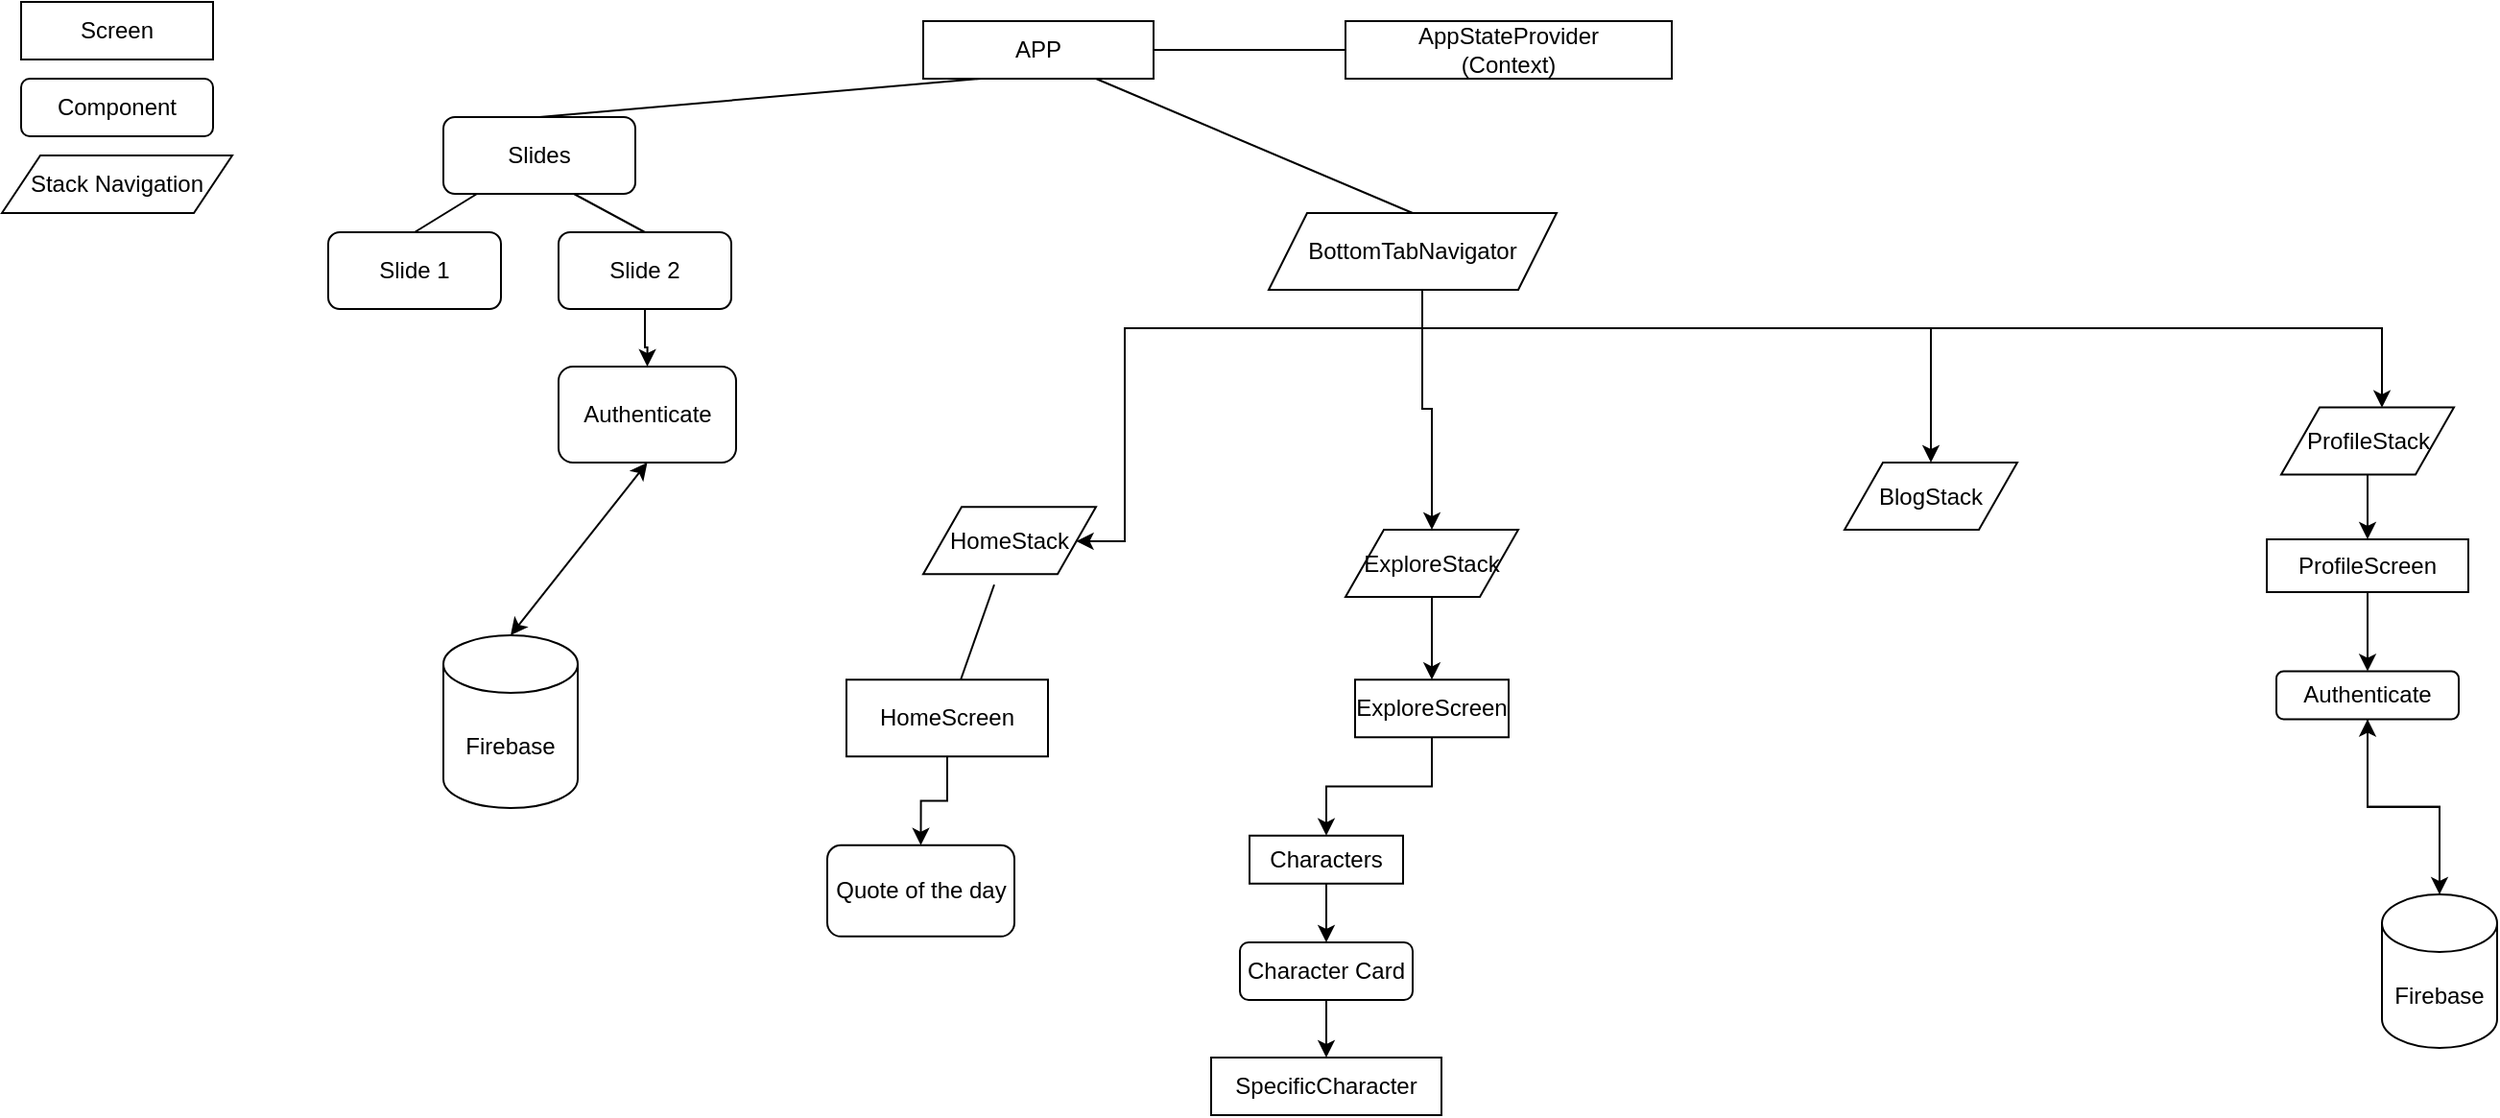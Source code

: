 <mxfile version="21.7.5" type="device">
  <diagram name="Σελίδα-1" id="Yej3UfYN7V0LBHma5by4">
    <mxGraphModel dx="1591" dy="860" grid="1" gridSize="10" guides="1" tooltips="1" connect="1" arrows="1" fold="1" page="1" pageScale="1" pageWidth="1100" pageHeight="850" math="0" shadow="0">
      <root>
        <mxCell id="0" />
        <mxCell id="1" parent="0" />
        <mxCell id="bnJA9mEv1rsPoNUp5mqw-1" value="APP" style="rounded=0;whiteSpace=wrap;html=1;" vertex="1" parent="1">
          <mxGeometry x="480" y="20" width="120" height="30" as="geometry" />
        </mxCell>
        <mxCell id="bnJA9mEv1rsPoNUp5mqw-2" value="Slides&lt;br&gt;" style="rounded=1;whiteSpace=wrap;html=1;" vertex="1" parent="1">
          <mxGeometry x="230" y="70" width="100" height="40" as="geometry" />
        </mxCell>
        <mxCell id="bnJA9mEv1rsPoNUp5mqw-27" value="" style="edgeStyle=orthogonalEdgeStyle;rounded=0;orthogonalLoop=1;jettySize=auto;html=1;" edge="1" parent="1" source="bnJA9mEv1rsPoNUp5mqw-3" target="bnJA9mEv1rsPoNUp5mqw-26">
          <mxGeometry relative="1" as="geometry">
            <Array as="points">
              <mxPoint x="740" y="180" />
              <mxPoint x="585" y="180" />
              <mxPoint x="585" y="291" />
            </Array>
          </mxGeometry>
        </mxCell>
        <mxCell id="bnJA9mEv1rsPoNUp5mqw-31" value="" style="edgeStyle=orthogonalEdgeStyle;rounded=0;orthogonalLoop=1;jettySize=auto;html=1;" edge="1" parent="1" source="bnJA9mEv1rsPoNUp5mqw-3" target="bnJA9mEv1rsPoNUp5mqw-28">
          <mxGeometry relative="1" as="geometry">
            <Array as="points">
              <mxPoint x="740" y="222" />
              <mxPoint x="745" y="222" />
            </Array>
          </mxGeometry>
        </mxCell>
        <mxCell id="bnJA9mEv1rsPoNUp5mqw-33" value="" style="edgeStyle=orthogonalEdgeStyle;rounded=0;orthogonalLoop=1;jettySize=auto;html=1;exitX=0.5;exitY=1;exitDx=0;exitDy=0;" edge="1" parent="1" source="bnJA9mEv1rsPoNUp5mqw-3" target="bnJA9mEv1rsPoNUp5mqw-32">
          <mxGeometry relative="1" as="geometry">
            <Array as="points">
              <mxPoint x="740" y="160" />
              <mxPoint x="740" y="180" />
              <mxPoint x="1005" y="180" />
            </Array>
          </mxGeometry>
        </mxCell>
        <mxCell id="bnJA9mEv1rsPoNUp5mqw-35" value="" style="edgeStyle=orthogonalEdgeStyle;rounded=0;orthogonalLoop=1;jettySize=auto;html=1;entryX=0.592;entryY=0.005;entryDx=0;entryDy=0;entryPerimeter=0;" edge="1" parent="1" target="bnJA9mEv1rsPoNUp5mqw-34">
          <mxGeometry relative="1" as="geometry">
            <mxPoint x="750" y="160" as="sourcePoint" />
            <mxPoint x="1420" y="230" as="targetPoint" />
            <Array as="points">
              <mxPoint x="740" y="160" />
              <mxPoint x="740" y="180" />
              <mxPoint x="1240" y="180" />
              <mxPoint x="1240" y="221" />
            </Array>
          </mxGeometry>
        </mxCell>
        <mxCell id="bnJA9mEv1rsPoNUp5mqw-3" value="BottomTabNavigator&lt;br&gt;" style="shape=parallelogram;perimeter=parallelogramPerimeter;whiteSpace=wrap;html=1;fixedSize=1;" vertex="1" parent="1">
          <mxGeometry x="660" y="120" width="150" height="40" as="geometry" />
        </mxCell>
        <mxCell id="bnJA9mEv1rsPoNUp5mqw-4" value="" style="endArrow=none;html=1;rounded=0;exitX=0.5;exitY=0;exitDx=0;exitDy=0;entryX=0.25;entryY=1;entryDx=0;entryDy=0;" edge="1" parent="1" source="bnJA9mEv1rsPoNUp5mqw-2" target="bnJA9mEv1rsPoNUp5mqw-1">
          <mxGeometry width="50" height="50" relative="1" as="geometry">
            <mxPoint x="470" y="120" as="sourcePoint" />
            <mxPoint x="520" y="70" as="targetPoint" />
          </mxGeometry>
        </mxCell>
        <mxCell id="bnJA9mEv1rsPoNUp5mqw-5" value="" style="endArrow=none;html=1;rounded=0;entryX=0.75;entryY=1;entryDx=0;entryDy=0;exitX=0.5;exitY=0;exitDx=0;exitDy=0;" edge="1" parent="1" source="bnJA9mEv1rsPoNUp5mqw-3" target="bnJA9mEv1rsPoNUp5mqw-1">
          <mxGeometry width="50" height="50" relative="1" as="geometry">
            <mxPoint x="650" y="120" as="sourcePoint" />
            <mxPoint x="700" y="70" as="targetPoint" />
          </mxGeometry>
        </mxCell>
        <mxCell id="bnJA9mEv1rsPoNUp5mqw-6" value="Slide 1" style="rounded=1;whiteSpace=wrap;html=1;" vertex="1" parent="1">
          <mxGeometry x="170" y="130" width="90" height="40" as="geometry" />
        </mxCell>
        <mxCell id="bnJA9mEv1rsPoNUp5mqw-7" value="" style="endArrow=none;html=1;rounded=0;" edge="1" parent="1" source="bnJA9mEv1rsPoNUp5mqw-1" target="bnJA9mEv1rsPoNUp5mqw-8">
          <mxGeometry width="50" height="50" relative="1" as="geometry">
            <mxPoint x="600" y="30" as="sourcePoint" />
            <mxPoint x="650" y="-20" as="targetPoint" />
          </mxGeometry>
        </mxCell>
        <mxCell id="bnJA9mEv1rsPoNUp5mqw-8" value="AppStateProvider&lt;br&gt;(Context)" style="rounded=0;whiteSpace=wrap;html=1;" vertex="1" parent="1">
          <mxGeometry x="700" y="20" width="170" height="30" as="geometry" />
        </mxCell>
        <mxCell id="bnJA9mEv1rsPoNUp5mqw-13" value="" style="edgeStyle=orthogonalEdgeStyle;rounded=0;orthogonalLoop=1;jettySize=auto;html=1;entryX=0.5;entryY=0;entryDx=0;entryDy=0;" edge="1" parent="1" source="bnJA9mEv1rsPoNUp5mqw-9" target="bnJA9mEv1rsPoNUp5mqw-18">
          <mxGeometry relative="1" as="geometry">
            <mxPoint x="335" y="190" as="targetPoint" />
          </mxGeometry>
        </mxCell>
        <mxCell id="bnJA9mEv1rsPoNUp5mqw-9" value="Slide 2" style="rounded=1;whiteSpace=wrap;html=1;" vertex="1" parent="1">
          <mxGeometry x="290" y="130" width="90" height="40" as="geometry" />
        </mxCell>
        <mxCell id="bnJA9mEv1rsPoNUp5mqw-10" value="" style="endArrow=none;html=1;rounded=0;exitX=0.5;exitY=0;exitDx=0;exitDy=0;" edge="1" parent="1" source="bnJA9mEv1rsPoNUp5mqw-6" target="bnJA9mEv1rsPoNUp5mqw-2">
          <mxGeometry width="50" height="50" relative="1" as="geometry">
            <mxPoint x="190" y="160" as="sourcePoint" />
            <mxPoint x="240" y="110" as="targetPoint" />
          </mxGeometry>
        </mxCell>
        <mxCell id="bnJA9mEv1rsPoNUp5mqw-11" value="" style="endArrow=none;html=1;rounded=0;entryX=0.5;entryY=0;entryDx=0;entryDy=0;exitX=0.68;exitY=1;exitDx=0;exitDy=0;exitPerimeter=0;" edge="1" parent="1" source="bnJA9mEv1rsPoNUp5mqw-2" target="bnJA9mEv1rsPoNUp5mqw-9">
          <mxGeometry width="50" height="50" relative="1" as="geometry">
            <mxPoint x="460" y="250" as="sourcePoint" />
            <mxPoint x="510" y="200" as="targetPoint" />
          </mxGeometry>
        </mxCell>
        <mxCell id="bnJA9mEv1rsPoNUp5mqw-14" value="Screen" style="rounded=0;whiteSpace=wrap;html=1;" vertex="1" parent="1">
          <mxGeometry x="10" y="10" width="100" height="30" as="geometry" />
        </mxCell>
        <mxCell id="bnJA9mEv1rsPoNUp5mqw-15" value="Component" style="rounded=1;whiteSpace=wrap;html=1;" vertex="1" parent="1">
          <mxGeometry x="10" y="50" width="100" height="30" as="geometry" />
        </mxCell>
        <mxCell id="bnJA9mEv1rsPoNUp5mqw-18" value="Authenticate" style="whiteSpace=wrap;html=1;rounded=1;" vertex="1" parent="1">
          <mxGeometry x="290" y="200" width="92.5" height="50" as="geometry" />
        </mxCell>
        <mxCell id="bnJA9mEv1rsPoNUp5mqw-20" value="Firebase&lt;br&gt;" style="shape=cylinder3;whiteSpace=wrap;html=1;boundedLbl=1;backgroundOutline=1;size=15;" vertex="1" parent="1">
          <mxGeometry x="230" y="340" width="70" height="90" as="geometry" />
        </mxCell>
        <mxCell id="bnJA9mEv1rsPoNUp5mqw-21" value="" style="endArrow=classic;startArrow=classic;html=1;rounded=0;entryX=0.5;entryY=1;entryDx=0;entryDy=0;exitX=0.5;exitY=0;exitDx=0;exitDy=0;exitPerimeter=0;" edge="1" parent="1" source="bnJA9mEv1rsPoNUp5mqw-20" target="bnJA9mEv1rsPoNUp5mqw-18">
          <mxGeometry width="50" height="50" relative="1" as="geometry">
            <mxPoint x="540" y="450" as="sourcePoint" />
            <mxPoint x="590" y="400" as="targetPoint" />
          </mxGeometry>
        </mxCell>
        <mxCell id="bnJA9mEv1rsPoNUp5mqw-26" value="HomeStack" style="shape=parallelogram;perimeter=parallelogramPerimeter;whiteSpace=wrap;html=1;fixedSize=1;" vertex="1" parent="1">
          <mxGeometry x="480" y="273.13" width="90" height="35" as="geometry" />
        </mxCell>
        <mxCell id="bnJA9mEv1rsPoNUp5mqw-43" value="" style="edgeStyle=orthogonalEdgeStyle;rounded=0;orthogonalLoop=1;jettySize=auto;html=1;" edge="1" parent="1" source="bnJA9mEv1rsPoNUp5mqw-28" target="bnJA9mEv1rsPoNUp5mqw-42">
          <mxGeometry relative="1" as="geometry" />
        </mxCell>
        <mxCell id="bnJA9mEv1rsPoNUp5mqw-28" value="ExploreStack" style="shape=parallelogram;perimeter=parallelogramPerimeter;whiteSpace=wrap;html=1;fixedSize=1;" vertex="1" parent="1">
          <mxGeometry x="700" y="285" width="90" height="35" as="geometry" />
        </mxCell>
        <mxCell id="bnJA9mEv1rsPoNUp5mqw-32" value="BlogStack" style="shape=parallelogram;perimeter=parallelogramPerimeter;whiteSpace=wrap;html=1;fixedSize=1;" vertex="1" parent="1">
          <mxGeometry x="960" y="250" width="90" height="35" as="geometry" />
        </mxCell>
        <mxCell id="bnJA9mEv1rsPoNUp5mqw-57" value="" style="edgeStyle=orthogonalEdgeStyle;rounded=0;orthogonalLoop=1;jettySize=auto;html=1;" edge="1" parent="1" source="bnJA9mEv1rsPoNUp5mqw-34" target="bnJA9mEv1rsPoNUp5mqw-56">
          <mxGeometry relative="1" as="geometry" />
        </mxCell>
        <mxCell id="bnJA9mEv1rsPoNUp5mqw-34" value="ProfileStack" style="shape=parallelogram;perimeter=parallelogramPerimeter;whiteSpace=wrap;html=1;fixedSize=1;" vertex="1" parent="1">
          <mxGeometry x="1187.5" y="221.25" width="90" height="35" as="geometry" />
        </mxCell>
        <mxCell id="bnJA9mEv1rsPoNUp5mqw-39" value="Stack Navigation&lt;br&gt;" style="shape=parallelogram;perimeter=parallelogramPerimeter;whiteSpace=wrap;html=1;fixedSize=1;" vertex="1" parent="1">
          <mxGeometry y="90" width="120" height="30" as="geometry" />
        </mxCell>
        <mxCell id="bnJA9mEv1rsPoNUp5mqw-48" value="" style="edgeStyle=orthogonalEdgeStyle;rounded=0;orthogonalLoop=1;jettySize=auto;html=1;entryX=0.5;entryY=0;entryDx=0;entryDy=0;" edge="1" parent="1" source="bnJA9mEv1rsPoNUp5mqw-40" target="bnJA9mEv1rsPoNUp5mqw-47">
          <mxGeometry relative="1" as="geometry">
            <mxPoint x="453.714" y="445.63" as="targetPoint" />
          </mxGeometry>
        </mxCell>
        <mxCell id="bnJA9mEv1rsPoNUp5mqw-40" value="HomeScreen" style="rounded=0;whiteSpace=wrap;html=1;" vertex="1" parent="1">
          <mxGeometry x="440" y="363.13" width="105" height="40" as="geometry" />
        </mxCell>
        <mxCell id="bnJA9mEv1rsPoNUp5mqw-41" value="" style="endArrow=none;html=1;rounded=0;entryX=0.411;entryY=1.157;entryDx=0;entryDy=0;entryPerimeter=0;" edge="1" parent="1" source="bnJA9mEv1rsPoNUp5mqw-40" target="bnJA9mEv1rsPoNUp5mqw-26">
          <mxGeometry width="50" height="50" relative="1" as="geometry">
            <mxPoint x="550" y="323.13" as="sourcePoint" />
            <mxPoint x="600" y="273.13" as="targetPoint" />
          </mxGeometry>
        </mxCell>
        <mxCell id="bnJA9mEv1rsPoNUp5mqw-52" value="" style="edgeStyle=orthogonalEdgeStyle;rounded=0;orthogonalLoop=1;jettySize=auto;html=1;exitX=0.5;exitY=1;exitDx=0;exitDy=0;" edge="1" parent="1" source="bnJA9mEv1rsPoNUp5mqw-44" target="bnJA9mEv1rsPoNUp5mqw-51">
          <mxGeometry relative="1" as="geometry" />
        </mxCell>
        <mxCell id="bnJA9mEv1rsPoNUp5mqw-65" style="edgeStyle=orthogonalEdgeStyle;rounded=0;orthogonalLoop=1;jettySize=auto;html=1;exitX=0.5;exitY=1;exitDx=0;exitDy=0;entryX=0.5;entryY=0;entryDx=0;entryDy=0;" edge="1" parent="1" source="bnJA9mEv1rsPoNUp5mqw-42" target="bnJA9mEv1rsPoNUp5mqw-44">
          <mxGeometry relative="1" as="geometry" />
        </mxCell>
        <mxCell id="bnJA9mEv1rsPoNUp5mqw-42" value="ExploreScreen" style="whiteSpace=wrap;html=1;" vertex="1" parent="1">
          <mxGeometry x="705" y="363.13" width="80" height="30" as="geometry" />
        </mxCell>
        <mxCell id="bnJA9mEv1rsPoNUp5mqw-44" value="Characters" style="whiteSpace=wrap;html=1;" vertex="1" parent="1">
          <mxGeometry x="650" y="444.38" width="80" height="25" as="geometry" />
        </mxCell>
        <mxCell id="bnJA9mEv1rsPoNUp5mqw-45" value="SpecificCharacter" style="whiteSpace=wrap;html=1;" vertex="1" parent="1">
          <mxGeometry x="630" y="560" width="120" height="30" as="geometry" />
        </mxCell>
        <mxCell id="bnJA9mEv1rsPoNUp5mqw-47" value="Quote of the day" style="whiteSpace=wrap;html=1;rounded=1;" vertex="1" parent="1">
          <mxGeometry x="430" y="449.38" width="97.5" height="47.5" as="geometry" />
        </mxCell>
        <mxCell id="bnJA9mEv1rsPoNUp5mqw-63" style="edgeStyle=orthogonalEdgeStyle;rounded=0;orthogonalLoop=1;jettySize=auto;html=1;exitX=0.5;exitY=1;exitDx=0;exitDy=0;" edge="1" parent="1" source="bnJA9mEv1rsPoNUp5mqw-51" target="bnJA9mEv1rsPoNUp5mqw-45">
          <mxGeometry relative="1" as="geometry">
            <Array as="points">
              <mxPoint x="690" y="540" />
              <mxPoint x="690" y="540" />
            </Array>
          </mxGeometry>
        </mxCell>
        <mxCell id="bnJA9mEv1rsPoNUp5mqw-51" value="Character Card" style="rounded=1;whiteSpace=wrap;html=1;" vertex="1" parent="1">
          <mxGeometry x="645" y="500" width="90" height="30" as="geometry" />
        </mxCell>
        <mxCell id="bnJA9mEv1rsPoNUp5mqw-59" value="" style="edgeStyle=orthogonalEdgeStyle;rounded=0;orthogonalLoop=1;jettySize=auto;html=1;" edge="1" parent="1" source="bnJA9mEv1rsPoNUp5mqw-56" target="bnJA9mEv1rsPoNUp5mqw-58">
          <mxGeometry relative="1" as="geometry" />
        </mxCell>
        <mxCell id="bnJA9mEv1rsPoNUp5mqw-56" value="ProfileScreen" style="whiteSpace=wrap;html=1;" vertex="1" parent="1">
          <mxGeometry x="1180" y="290" width="105" height="27.5" as="geometry" />
        </mxCell>
        <mxCell id="bnJA9mEv1rsPoNUp5mqw-62" style="edgeStyle=orthogonalEdgeStyle;rounded=0;orthogonalLoop=1;jettySize=auto;html=1;exitX=0.5;exitY=1;exitDx=0;exitDy=0;" edge="1" parent="1" source="bnJA9mEv1rsPoNUp5mqw-58" target="bnJA9mEv1rsPoNUp5mqw-60">
          <mxGeometry relative="1" as="geometry" />
        </mxCell>
        <mxCell id="bnJA9mEv1rsPoNUp5mqw-58" value="Authenticate" style="rounded=1;whiteSpace=wrap;html=1;" vertex="1" parent="1">
          <mxGeometry x="1185" y="358.75" width="95" height="25" as="geometry" />
        </mxCell>
        <mxCell id="bnJA9mEv1rsPoNUp5mqw-61" style="edgeStyle=orthogonalEdgeStyle;rounded=0;orthogonalLoop=1;jettySize=auto;html=1;exitX=0.5;exitY=0;exitDx=0;exitDy=0;exitPerimeter=0;entryX=0.5;entryY=1;entryDx=0;entryDy=0;" edge="1" parent="1" source="bnJA9mEv1rsPoNUp5mqw-60" target="bnJA9mEv1rsPoNUp5mqw-58">
          <mxGeometry relative="1" as="geometry" />
        </mxCell>
        <mxCell id="bnJA9mEv1rsPoNUp5mqw-60" value="Firebase" style="shape=cylinder3;whiteSpace=wrap;html=1;boundedLbl=1;backgroundOutline=1;size=15;" vertex="1" parent="1">
          <mxGeometry x="1240" y="475" width="60" height="80" as="geometry" />
        </mxCell>
      </root>
    </mxGraphModel>
  </diagram>
</mxfile>
